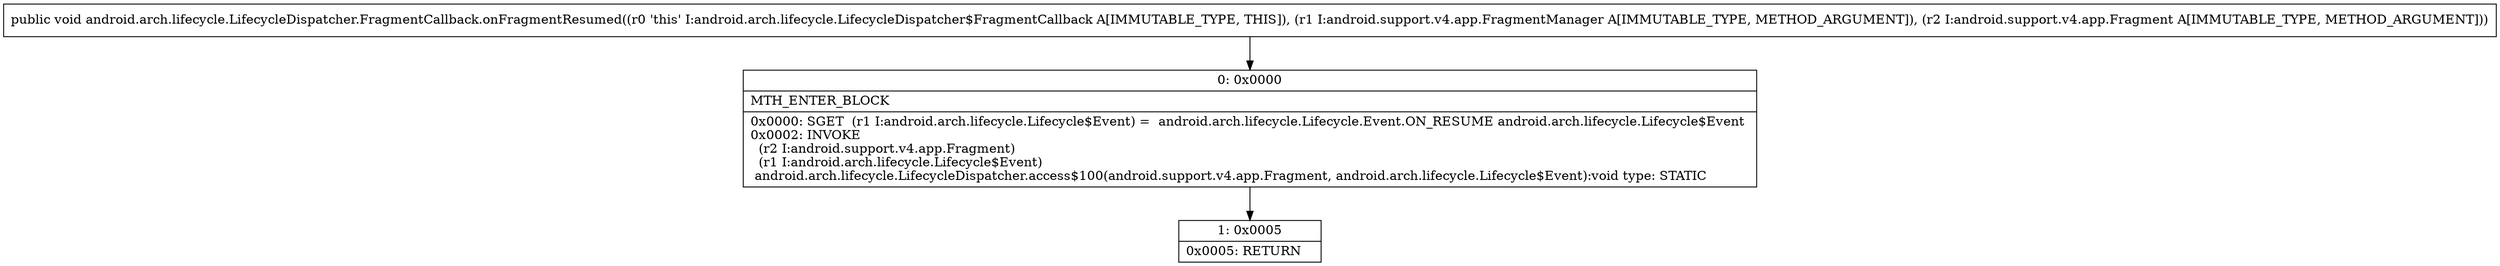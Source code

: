 digraph "CFG forandroid.arch.lifecycle.LifecycleDispatcher.FragmentCallback.onFragmentResumed(Landroid\/support\/v4\/app\/FragmentManager;Landroid\/support\/v4\/app\/Fragment;)V" {
Node_0 [shape=record,label="{0\:\ 0x0000|MTH_ENTER_BLOCK\l|0x0000: SGET  (r1 I:android.arch.lifecycle.Lifecycle$Event) =  android.arch.lifecycle.Lifecycle.Event.ON_RESUME android.arch.lifecycle.Lifecycle$Event \l0x0002: INVOKE  \l  (r2 I:android.support.v4.app.Fragment)\l  (r1 I:android.arch.lifecycle.Lifecycle$Event)\l android.arch.lifecycle.LifecycleDispatcher.access$100(android.support.v4.app.Fragment, android.arch.lifecycle.Lifecycle$Event):void type: STATIC \l}"];
Node_1 [shape=record,label="{1\:\ 0x0005|0x0005: RETURN   \l}"];
MethodNode[shape=record,label="{public void android.arch.lifecycle.LifecycleDispatcher.FragmentCallback.onFragmentResumed((r0 'this' I:android.arch.lifecycle.LifecycleDispatcher$FragmentCallback A[IMMUTABLE_TYPE, THIS]), (r1 I:android.support.v4.app.FragmentManager A[IMMUTABLE_TYPE, METHOD_ARGUMENT]), (r2 I:android.support.v4.app.Fragment A[IMMUTABLE_TYPE, METHOD_ARGUMENT])) }"];
MethodNode -> Node_0;
Node_0 -> Node_1;
}

